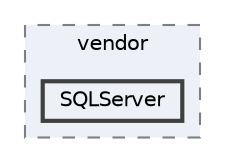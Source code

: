 digraph "dev.sharpishly.com/website/vendor/SQLServer"
{
 // LATEX_PDF_SIZE
  bgcolor="transparent";
  edge [fontname=Helvetica,fontsize=10,labelfontname=Helvetica,labelfontsize=10];
  node [fontname=Helvetica,fontsize=10,shape=box,height=0.2,width=0.4];
  compound=true
  subgraph clusterdir_6031a4b2d1cb1e9d66cf451e65c1ec22 {
    graph [ bgcolor="#edf0f7", pencolor="grey50", label="vendor", fontname=Helvetica,fontsize=10 style="filled,dashed", URL="dir_6031a4b2d1cb1e9d66cf451e65c1ec22.html",tooltip=""]
  dir_a84105e30a5ca8aabc36edd43d5b7303 [label="SQLServer", fillcolor="#edf0f7", color="grey25", style="filled,bold", URL="dir_a84105e30a5ca8aabc36edd43d5b7303.html",tooltip=""];
  }
}

